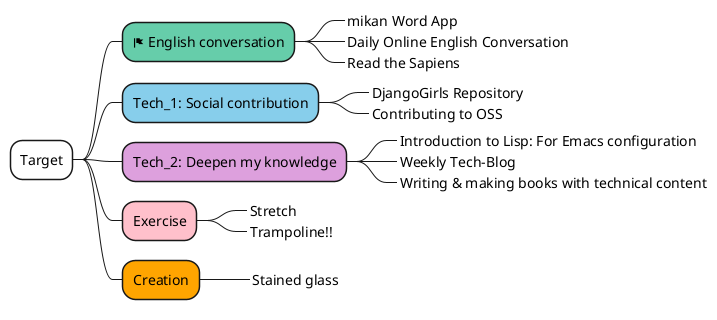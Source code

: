 @startmindmap
*[#white] Target
**[#mediumaquamarine] <&flag> English conversation
***_ mikan Word App
***_ Daily Online English Conversation
***_ Read the Sapiens
**[#skyblue] Tech_1: Social contribution
***_ DjangoGirls Repository
***_ Contributing to OSS
**[#plum] Tech_2: Deepen my knowledge
***_ Introduction to Lisp: For Emacs configuration
***_ Weekly Tech-Blog
***_ Writing & making books with technical content
**[#pink] Exercise
***_ Stretch
***_ Trampoline!!
**[#orange] Creation
***_ Stained glass
@endmindmap
